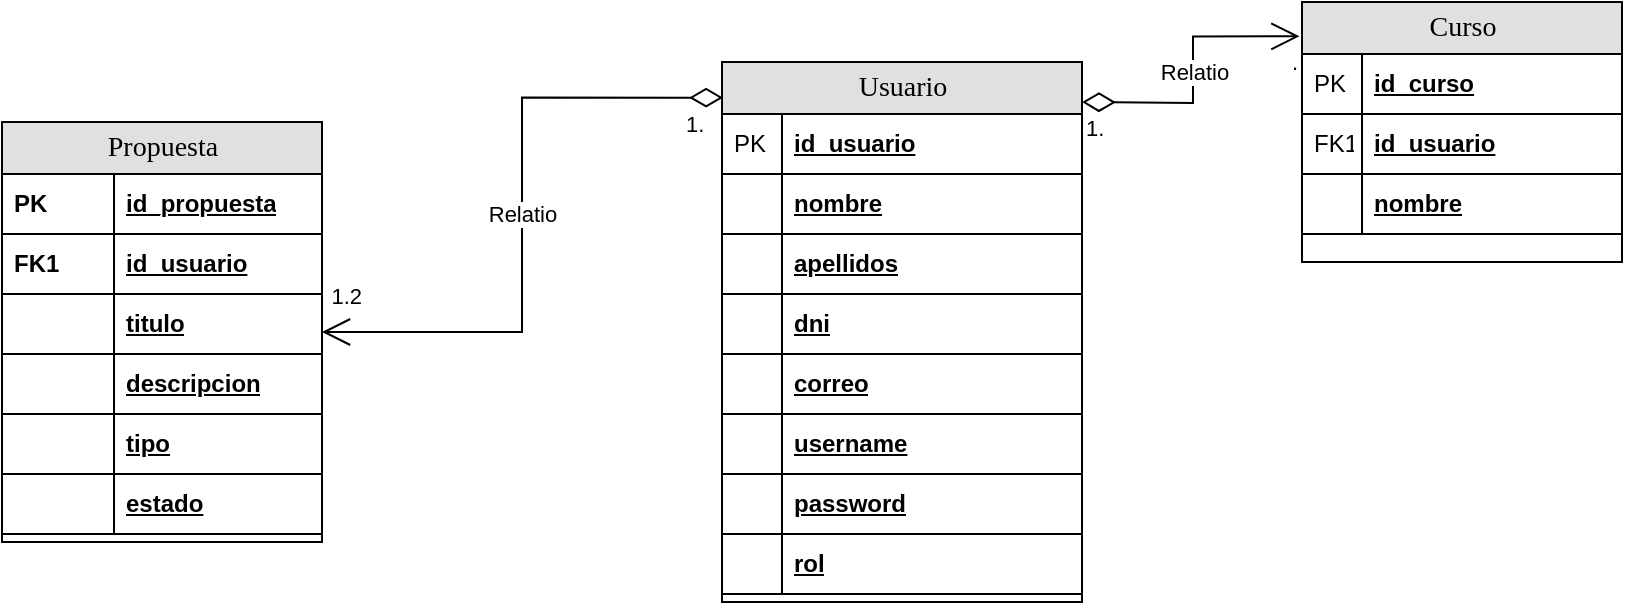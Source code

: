 <mxfile version="26.0.13">
  <diagram name="Page-1" id="e56a1550-8fbb-45ad-956c-1786394a9013">
    <mxGraphModel dx="790" dy="410" grid="1" gridSize="10" guides="1" tooltips="1" connect="1" arrows="1" fold="1" page="1" pageScale="1" pageWidth="1100" pageHeight="850" background="none" math="0" shadow="0">
      <root>
        <mxCell id="0" />
        <mxCell id="1" parent="0" />
        <mxCell id="2e49270ec7c68f3f-19" value="Usuario" style="swimlane;html=1;fontStyle=0;childLayout=stackLayout;horizontal=1;startSize=26;fillColor=#e0e0e0;horizontalStack=0;resizeParent=1;resizeLast=0;collapsible=1;marginBottom=0;swimlaneFillColor=#ffffff;align=center;rounded=0;shadow=0;comic=0;labelBackgroundColor=none;strokeWidth=1;fontFamily=Verdana;fontSize=14" parent="1" vertex="1">
          <mxGeometry x="480" y="150" width="180" height="270" as="geometry">
            <mxRectangle x="480" y="150" width="90" height="30" as="alternateBounds" />
          </mxGeometry>
        </mxCell>
        <mxCell id="HXAsvAhnYI8SDgJjCDaK-42" value="Relatio" style="endArrow=open;html=1;endSize=12;startArrow=diamondThin;startSize=14;startFill=0;edgeStyle=orthogonalEdgeStyle;rounded=0;entryX=-0.008;entryY=0.132;entryDx=0;entryDy=0;entryPerimeter=0;" edge="1" parent="2e49270ec7c68f3f-19" target="2e49270ec7c68f3f-48">
          <mxGeometry relative="1" as="geometry">
            <mxPoint x="180" y="20" as="sourcePoint" />
            <mxPoint x="330" y="20" as="targetPoint" />
          </mxGeometry>
        </mxCell>
        <mxCell id="HXAsvAhnYI8SDgJjCDaK-43" value="&lt;div&gt;1.&lt;/div&gt;" style="edgeLabel;resizable=0;html=1;align=left;verticalAlign=top;" connectable="0" vertex="1" parent="HXAsvAhnYI8SDgJjCDaK-42">
          <mxGeometry x="-1" relative="1" as="geometry" />
        </mxCell>
        <mxCell id="HXAsvAhnYI8SDgJjCDaK-44" value="." style="edgeLabel;resizable=0;html=1;align=right;verticalAlign=top;" connectable="0" vertex="1" parent="HXAsvAhnYI8SDgJjCDaK-42">
          <mxGeometry x="1" relative="1" as="geometry" />
        </mxCell>
        <mxCell id="HXAsvAhnYI8SDgJjCDaK-50" value="" style="edgeLabel;resizable=0;html=1;align=left;verticalAlign=top;" connectable="0" vertex="1" parent="2e49270ec7c68f3f-19">
          <mxGeometry y="26" width="180" as="geometry" />
        </mxCell>
        <mxCell id="2e49270ec7c68f3f-20" value="id_usuario" style="shape=partialRectangle;top=0;left=0;right=0;bottom=1;html=1;align=left;verticalAlign=middle;fillColor=none;spacingLeft=34;spacingRight=4;whiteSpace=wrap;overflow=hidden;rotatable=0;points=[[0,0.5],[1,0.5]];portConstraint=eastwest;dropTarget=0;fontStyle=5;" parent="2e49270ec7c68f3f-19" vertex="1">
          <mxGeometry y="26" width="180" height="30" as="geometry" />
        </mxCell>
        <mxCell id="2e49270ec7c68f3f-21" value="PK" style="shape=partialRectangle;top=0;left=0;bottom=0;html=1;fillColor=none;align=left;verticalAlign=middle;spacingLeft=4;spacingRight=4;whiteSpace=wrap;overflow=hidden;rotatable=0;points=[];portConstraint=eastwest;part=1;" parent="2e49270ec7c68f3f-20" vertex="1" connectable="0">
          <mxGeometry width="30" height="30" as="geometry" />
        </mxCell>
        <mxCell id="HXAsvAhnYI8SDgJjCDaK-10" value="nombre" style="shape=partialRectangle;top=0;left=0;right=0;bottom=1;html=1;align=left;verticalAlign=middle;fillColor=none;spacingLeft=34;spacingRight=4;whiteSpace=wrap;overflow=hidden;rotatable=0;points=[[0,0.5],[1,0.5]];portConstraint=eastwest;dropTarget=0;fontStyle=5;" vertex="1" parent="2e49270ec7c68f3f-19">
          <mxGeometry y="56" width="180" height="30" as="geometry" />
        </mxCell>
        <mxCell id="HXAsvAhnYI8SDgJjCDaK-11" value="" style="shape=partialRectangle;top=0;left=0;bottom=0;html=1;fillColor=none;align=left;verticalAlign=middle;spacingLeft=4;spacingRight=4;whiteSpace=wrap;overflow=hidden;rotatable=0;points=[];portConstraint=eastwest;part=1;" vertex="1" connectable="0" parent="HXAsvAhnYI8SDgJjCDaK-10">
          <mxGeometry width="30" height="30" as="geometry" />
        </mxCell>
        <mxCell id="HXAsvAhnYI8SDgJjCDaK-12" value="apellidos" style="shape=partialRectangle;top=0;left=0;right=0;bottom=1;html=1;align=left;verticalAlign=middle;fillColor=none;spacingLeft=34;spacingRight=4;whiteSpace=wrap;overflow=hidden;rotatable=0;points=[[0,0.5],[1,0.5]];portConstraint=eastwest;dropTarget=0;fontStyle=5;" vertex="1" parent="2e49270ec7c68f3f-19">
          <mxGeometry y="86" width="180" height="30" as="geometry" />
        </mxCell>
        <mxCell id="HXAsvAhnYI8SDgJjCDaK-13" value="" style="shape=partialRectangle;top=0;left=0;bottom=0;html=1;fillColor=none;align=left;verticalAlign=middle;spacingLeft=4;spacingRight=4;whiteSpace=wrap;overflow=hidden;rotatable=0;points=[];portConstraint=eastwest;part=1;" vertex="1" connectable="0" parent="HXAsvAhnYI8SDgJjCDaK-12">
          <mxGeometry width="30" height="30" as="geometry" />
        </mxCell>
        <mxCell id="HXAsvAhnYI8SDgJjCDaK-16" value="&lt;div&gt;dni&lt;/div&gt;" style="shape=partialRectangle;top=0;left=0;right=0;bottom=1;html=1;align=left;verticalAlign=middle;fillColor=none;spacingLeft=34;spacingRight=4;whiteSpace=wrap;overflow=hidden;rotatable=0;points=[[0,0.5],[1,0.5]];portConstraint=eastwest;dropTarget=0;fontStyle=5;" vertex="1" parent="2e49270ec7c68f3f-19">
          <mxGeometry y="116" width="180" height="30" as="geometry" />
        </mxCell>
        <mxCell id="HXAsvAhnYI8SDgJjCDaK-17" value="" style="shape=partialRectangle;top=0;left=0;bottom=0;html=1;fillColor=none;align=left;verticalAlign=middle;spacingLeft=4;spacingRight=4;whiteSpace=wrap;overflow=hidden;rotatable=0;points=[];portConstraint=eastwest;part=1;" vertex="1" connectable="0" parent="HXAsvAhnYI8SDgJjCDaK-16">
          <mxGeometry width="30" height="30" as="geometry" />
        </mxCell>
        <mxCell id="HXAsvAhnYI8SDgJjCDaK-14" value="correo" style="shape=partialRectangle;top=0;left=0;right=0;bottom=1;html=1;align=left;verticalAlign=middle;fillColor=none;spacingLeft=34;spacingRight=4;whiteSpace=wrap;overflow=hidden;rotatable=0;points=[[0,0.5],[1,0.5]];portConstraint=eastwest;dropTarget=0;fontStyle=5;" vertex="1" parent="2e49270ec7c68f3f-19">
          <mxGeometry y="146" width="180" height="30" as="geometry" />
        </mxCell>
        <mxCell id="HXAsvAhnYI8SDgJjCDaK-15" value="" style="shape=partialRectangle;top=0;left=0;bottom=0;html=1;fillColor=none;align=left;verticalAlign=middle;spacingLeft=4;spacingRight=4;whiteSpace=wrap;overflow=hidden;rotatable=0;points=[];portConstraint=eastwest;part=1;" vertex="1" connectable="0" parent="HXAsvAhnYI8SDgJjCDaK-14">
          <mxGeometry width="30" height="30" as="geometry" />
        </mxCell>
        <mxCell id="HXAsvAhnYI8SDgJjCDaK-20" value="username" style="shape=partialRectangle;top=0;left=0;right=0;bottom=1;html=1;align=left;verticalAlign=middle;fillColor=none;spacingLeft=34;spacingRight=4;whiteSpace=wrap;overflow=hidden;rotatable=0;points=[[0,0.5],[1,0.5]];portConstraint=eastwest;dropTarget=0;fontStyle=5;" vertex="1" parent="2e49270ec7c68f3f-19">
          <mxGeometry y="176" width="180" height="30" as="geometry" />
        </mxCell>
        <mxCell id="HXAsvAhnYI8SDgJjCDaK-21" value="" style="shape=partialRectangle;top=0;left=0;bottom=0;html=1;fillColor=none;align=left;verticalAlign=middle;spacingLeft=4;spacingRight=4;whiteSpace=wrap;overflow=hidden;rotatable=0;points=[];portConstraint=eastwest;part=1;" vertex="1" connectable="0" parent="HXAsvAhnYI8SDgJjCDaK-20">
          <mxGeometry width="30" height="30" as="geometry" />
        </mxCell>
        <mxCell id="HXAsvAhnYI8SDgJjCDaK-22" value="&lt;div&gt;password&lt;/div&gt;" style="shape=partialRectangle;top=0;left=0;right=0;bottom=1;html=1;align=left;verticalAlign=middle;fillColor=none;spacingLeft=34;spacingRight=4;whiteSpace=wrap;overflow=hidden;rotatable=0;points=[[0,0.5],[1,0.5]];portConstraint=eastwest;dropTarget=0;fontStyle=5;" vertex="1" parent="2e49270ec7c68f3f-19">
          <mxGeometry y="206" width="180" height="30" as="geometry" />
        </mxCell>
        <mxCell id="HXAsvAhnYI8SDgJjCDaK-23" value="" style="shape=partialRectangle;top=0;left=0;bottom=0;html=1;fillColor=none;align=left;verticalAlign=middle;spacingLeft=4;spacingRight=4;whiteSpace=wrap;overflow=hidden;rotatable=0;points=[];portConstraint=eastwest;part=1;" vertex="1" connectable="0" parent="HXAsvAhnYI8SDgJjCDaK-22">
          <mxGeometry width="30" height="30" as="geometry" />
        </mxCell>
        <mxCell id="HXAsvAhnYI8SDgJjCDaK-24" value="rol" style="shape=partialRectangle;top=0;left=0;right=0;bottom=1;html=1;align=left;verticalAlign=middle;fillColor=none;spacingLeft=34;spacingRight=4;whiteSpace=wrap;overflow=hidden;rotatable=0;points=[[0,0.5],[1,0.5]];portConstraint=eastwest;dropTarget=0;fontStyle=5;" vertex="1" parent="2e49270ec7c68f3f-19">
          <mxGeometry y="236" width="180" height="30" as="geometry" />
        </mxCell>
        <mxCell id="HXAsvAhnYI8SDgJjCDaK-25" value="" style="shape=partialRectangle;top=0;left=0;bottom=0;html=1;fillColor=none;align=left;verticalAlign=middle;spacingLeft=4;spacingRight=4;whiteSpace=wrap;overflow=hidden;rotatable=0;points=[];portConstraint=eastwest;part=1;" vertex="1" connectable="0" parent="HXAsvAhnYI8SDgJjCDaK-24">
          <mxGeometry width="30" height="30" as="geometry" />
        </mxCell>
        <mxCell id="2e49270ec7c68f3f-1" value="&lt;div&gt;Propuesta&lt;/div&gt;" style="swimlane;html=1;fontStyle=0;childLayout=stackLayout;horizontal=1;startSize=26;fillColor=#e0e0e0;horizontalStack=0;resizeParent=1;resizeLast=0;collapsible=1;marginBottom=0;swimlaneFillColor=#ffffff;align=center;rounded=0;shadow=0;comic=0;labelBackgroundColor=none;strokeWidth=1;fontFamily=Verdana;fontSize=14" parent="1" vertex="1">
          <mxGeometry x="120" y="180" width="160" height="210" as="geometry" />
        </mxCell>
        <mxCell id="2e49270ec7c68f3f-4" value="id_propuesta" style="shape=partialRectangle;top=0;left=0;right=0;bottom=1;html=1;align=left;verticalAlign=middle;fillColor=none;spacingLeft=60;spacingRight=4;whiteSpace=wrap;overflow=hidden;rotatable=0;points=[[0,0.5],[1,0.5]];portConstraint=eastwest;dropTarget=0;fontStyle=5;" parent="2e49270ec7c68f3f-1" vertex="1">
          <mxGeometry y="26" width="160" height="30" as="geometry" />
        </mxCell>
        <mxCell id="2e49270ec7c68f3f-5" value="PK" style="shape=partialRectangle;fontStyle=1;top=0;left=0;bottom=0;html=1;fillColor=none;align=left;verticalAlign=middle;spacingLeft=4;spacingRight=4;whiteSpace=wrap;overflow=hidden;rotatable=0;points=[];portConstraint=eastwest;part=1;" parent="2e49270ec7c68f3f-4" vertex="1" connectable="0">
          <mxGeometry width="56" height="30" as="geometry" />
        </mxCell>
        <mxCell id="HXAsvAhnYI8SDgJjCDaK-2" value="id_usuario" style="shape=partialRectangle;top=0;left=0;right=0;bottom=1;html=1;align=left;verticalAlign=middle;fillColor=none;spacingLeft=60;spacingRight=4;whiteSpace=wrap;overflow=hidden;rotatable=0;points=[[0,0.5],[1,0.5]];portConstraint=eastwest;dropTarget=0;fontStyle=5;" vertex="1" parent="2e49270ec7c68f3f-1">
          <mxGeometry y="56" width="160" height="30" as="geometry" />
        </mxCell>
        <mxCell id="HXAsvAhnYI8SDgJjCDaK-3" value="FK1" style="shape=partialRectangle;fontStyle=1;top=0;left=0;bottom=0;html=1;fillColor=none;align=left;verticalAlign=middle;spacingLeft=4;spacingRight=4;whiteSpace=wrap;overflow=hidden;rotatable=0;points=[];portConstraint=eastwest;part=1;" vertex="1" connectable="0" parent="HXAsvAhnYI8SDgJjCDaK-2">
          <mxGeometry width="56" height="30" as="geometry" />
        </mxCell>
        <mxCell id="HXAsvAhnYI8SDgJjCDaK-8" value="titulo" style="shape=partialRectangle;top=0;left=0;right=0;bottom=1;html=1;align=left;verticalAlign=middle;fillColor=none;spacingLeft=60;spacingRight=4;whiteSpace=wrap;overflow=hidden;rotatable=0;points=[[0,0.5],[1,0.5]];portConstraint=eastwest;dropTarget=0;fontStyle=5;" vertex="1" parent="2e49270ec7c68f3f-1">
          <mxGeometry y="86" width="160" height="30" as="geometry" />
        </mxCell>
        <mxCell id="HXAsvAhnYI8SDgJjCDaK-9" value="" style="shape=partialRectangle;fontStyle=1;top=0;left=0;bottom=0;html=1;fillColor=none;align=left;verticalAlign=middle;spacingLeft=4;spacingRight=4;whiteSpace=wrap;overflow=hidden;rotatable=0;points=[];portConstraint=eastwest;part=1;" vertex="1" connectable="0" parent="HXAsvAhnYI8SDgJjCDaK-8">
          <mxGeometry width="56" height="30" as="geometry" />
        </mxCell>
        <mxCell id="HXAsvAhnYI8SDgJjCDaK-4" value="descripcion" style="shape=partialRectangle;top=0;left=0;right=0;bottom=1;html=1;align=left;verticalAlign=middle;fillColor=none;spacingLeft=60;spacingRight=4;whiteSpace=wrap;overflow=hidden;rotatable=0;points=[[0,0.5],[1,0.5]];portConstraint=eastwest;dropTarget=0;fontStyle=5;" vertex="1" parent="2e49270ec7c68f3f-1">
          <mxGeometry y="116" width="160" height="30" as="geometry" />
        </mxCell>
        <mxCell id="HXAsvAhnYI8SDgJjCDaK-5" value="" style="shape=partialRectangle;fontStyle=1;top=0;left=0;bottom=0;html=1;fillColor=none;align=left;verticalAlign=middle;spacingLeft=4;spacingRight=4;whiteSpace=wrap;overflow=hidden;rotatable=0;points=[];portConstraint=eastwest;part=1;" vertex="1" connectable="0" parent="HXAsvAhnYI8SDgJjCDaK-4">
          <mxGeometry width="56" height="30" as="geometry" />
        </mxCell>
        <mxCell id="HXAsvAhnYI8SDgJjCDaK-6" value="tipo" style="shape=partialRectangle;top=0;left=0;right=0;bottom=1;html=1;align=left;verticalAlign=middle;fillColor=none;spacingLeft=60;spacingRight=4;whiteSpace=wrap;overflow=hidden;rotatable=0;points=[[0,0.5],[1,0.5]];portConstraint=eastwest;dropTarget=0;fontStyle=5;" vertex="1" parent="2e49270ec7c68f3f-1">
          <mxGeometry y="146" width="160" height="30" as="geometry" />
        </mxCell>
        <mxCell id="HXAsvAhnYI8SDgJjCDaK-7" value="" style="shape=partialRectangle;fontStyle=1;top=0;left=0;bottom=0;html=1;fillColor=none;align=left;verticalAlign=middle;spacingLeft=4;spacingRight=4;whiteSpace=wrap;overflow=hidden;rotatable=0;points=[];portConstraint=eastwest;part=1;" vertex="1" connectable="0" parent="HXAsvAhnYI8SDgJjCDaK-6">
          <mxGeometry width="56" height="30" as="geometry" />
        </mxCell>
        <mxCell id="HXAsvAhnYI8SDgJjCDaK-54" value="estado" style="shape=partialRectangle;top=0;left=0;right=0;bottom=1;html=1;align=left;verticalAlign=middle;fillColor=none;spacingLeft=60;spacingRight=4;whiteSpace=wrap;overflow=hidden;rotatable=0;points=[[0,0.5],[1,0.5]];portConstraint=eastwest;dropTarget=0;fontStyle=5;" vertex="1" parent="2e49270ec7c68f3f-1">
          <mxGeometry y="176" width="160" height="30" as="geometry" />
        </mxCell>
        <mxCell id="HXAsvAhnYI8SDgJjCDaK-55" value="" style="shape=partialRectangle;fontStyle=1;top=0;left=0;bottom=0;html=1;fillColor=none;align=left;verticalAlign=middle;spacingLeft=4;spacingRight=4;whiteSpace=wrap;overflow=hidden;rotatable=0;points=[];portConstraint=eastwest;part=1;" vertex="1" connectable="0" parent="HXAsvAhnYI8SDgJjCDaK-54">
          <mxGeometry width="56" height="30" as="geometry" />
        </mxCell>
        <mxCell id="2e49270ec7c68f3f-48" value="Curso" style="swimlane;html=1;fontStyle=0;childLayout=stackLayout;horizontal=1;startSize=26;fillColor=#e0e0e0;horizontalStack=0;resizeParent=1;resizeLast=0;collapsible=1;marginBottom=0;swimlaneFillColor=#ffffff;align=center;rounded=0;shadow=0;comic=0;labelBackgroundColor=none;strokeWidth=1;fontFamily=Verdana;fontSize=14" parent="1" vertex="1">
          <mxGeometry x="770" y="120" width="160" height="130" as="geometry" />
        </mxCell>
        <mxCell id="HXAsvAhnYI8SDgJjCDaK-26" value="id_curso" style="shape=partialRectangle;top=0;left=0;right=0;bottom=1;html=1;align=left;verticalAlign=middle;fillColor=none;spacingLeft=34;spacingRight=4;whiteSpace=wrap;overflow=hidden;rotatable=0;points=[[0,0.5],[1,0.5]];portConstraint=eastwest;dropTarget=0;fontStyle=5;" vertex="1" parent="2e49270ec7c68f3f-48">
          <mxGeometry y="26" width="160" height="30" as="geometry" />
        </mxCell>
        <mxCell id="HXAsvAhnYI8SDgJjCDaK-27" value="PK" style="shape=partialRectangle;top=0;left=0;bottom=0;html=1;fillColor=none;align=left;verticalAlign=middle;spacingLeft=4;spacingRight=4;whiteSpace=wrap;overflow=hidden;rotatable=0;points=[];portConstraint=eastwest;part=1;" vertex="1" connectable="0" parent="HXAsvAhnYI8SDgJjCDaK-26">
          <mxGeometry width="30" height="30" as="geometry" />
        </mxCell>
        <mxCell id="HXAsvAhnYI8SDgJjCDaK-28" value="id_usuario" style="shape=partialRectangle;top=0;left=0;right=0;bottom=1;html=1;align=left;verticalAlign=middle;fillColor=none;spacingLeft=34;spacingRight=4;whiteSpace=wrap;overflow=hidden;rotatable=0;points=[[0,0.5],[1,0.5]];portConstraint=eastwest;dropTarget=0;fontStyle=5;" vertex="1" parent="2e49270ec7c68f3f-48">
          <mxGeometry y="56" width="160" height="30" as="geometry" />
        </mxCell>
        <mxCell id="HXAsvAhnYI8SDgJjCDaK-29" value="FK1" style="shape=partialRectangle;top=0;left=0;bottom=0;html=1;fillColor=none;align=left;verticalAlign=middle;spacingLeft=4;spacingRight=4;whiteSpace=wrap;overflow=hidden;rotatable=0;points=[];portConstraint=eastwest;part=1;" vertex="1" connectable="0" parent="HXAsvAhnYI8SDgJjCDaK-28">
          <mxGeometry width="30" height="30" as="geometry" />
        </mxCell>
        <mxCell id="HXAsvAhnYI8SDgJjCDaK-34" value="nombre" style="shape=partialRectangle;top=0;left=0;right=0;bottom=1;html=1;align=left;verticalAlign=middle;fillColor=none;spacingLeft=34;spacingRight=4;whiteSpace=wrap;overflow=hidden;rotatable=0;points=[[0,0.5],[1,0.5]];portConstraint=eastwest;dropTarget=0;fontStyle=5;" vertex="1" parent="2e49270ec7c68f3f-48">
          <mxGeometry y="86" width="160" height="30" as="geometry" />
        </mxCell>
        <mxCell id="HXAsvAhnYI8SDgJjCDaK-35" value="" style="shape=partialRectangle;top=0;left=0;bottom=0;html=1;fillColor=none;align=left;verticalAlign=middle;spacingLeft=4;spacingRight=4;whiteSpace=wrap;overflow=hidden;rotatable=0;points=[];portConstraint=eastwest;part=1;" vertex="1" connectable="0" parent="HXAsvAhnYI8SDgJjCDaK-34">
          <mxGeometry width="30" height="30" as="geometry" />
        </mxCell>
        <mxCell id="HXAsvAhnYI8SDgJjCDaK-51" value="Relatio" style="endArrow=open;html=1;endSize=12;startArrow=diamondThin;startSize=14;startFill=0;edgeStyle=orthogonalEdgeStyle;rounded=0;exitX=0.003;exitY=0.066;exitDx=0;exitDy=0;exitPerimeter=0;" edge="1" parent="1" source="2e49270ec7c68f3f-19" target="2e49270ec7c68f3f-1">
          <mxGeometry relative="1" as="geometry">
            <mxPoint x="400" y="190" as="sourcePoint" />
            <mxPoint x="560" y="190" as="targetPoint" />
          </mxGeometry>
        </mxCell>
        <mxCell id="HXAsvAhnYI8SDgJjCDaK-52" value="1." style="edgeLabel;resizable=0;html=1;align=left;verticalAlign=top;" connectable="0" vertex="1" parent="HXAsvAhnYI8SDgJjCDaK-51">
          <mxGeometry x="-1" relative="1" as="geometry">
            <mxPoint x="-21" as="offset" />
          </mxGeometry>
        </mxCell>
        <mxCell id="HXAsvAhnYI8SDgJjCDaK-53" value="&lt;div&gt;1.2&lt;/div&gt;" style="edgeLabel;resizable=0;html=1;align=right;verticalAlign=top;" connectable="0" vertex="1" parent="HXAsvAhnYI8SDgJjCDaK-51">
          <mxGeometry x="1" relative="1" as="geometry">
            <mxPoint x="20" y="-31" as="offset" />
          </mxGeometry>
        </mxCell>
      </root>
    </mxGraphModel>
  </diagram>
</mxfile>
